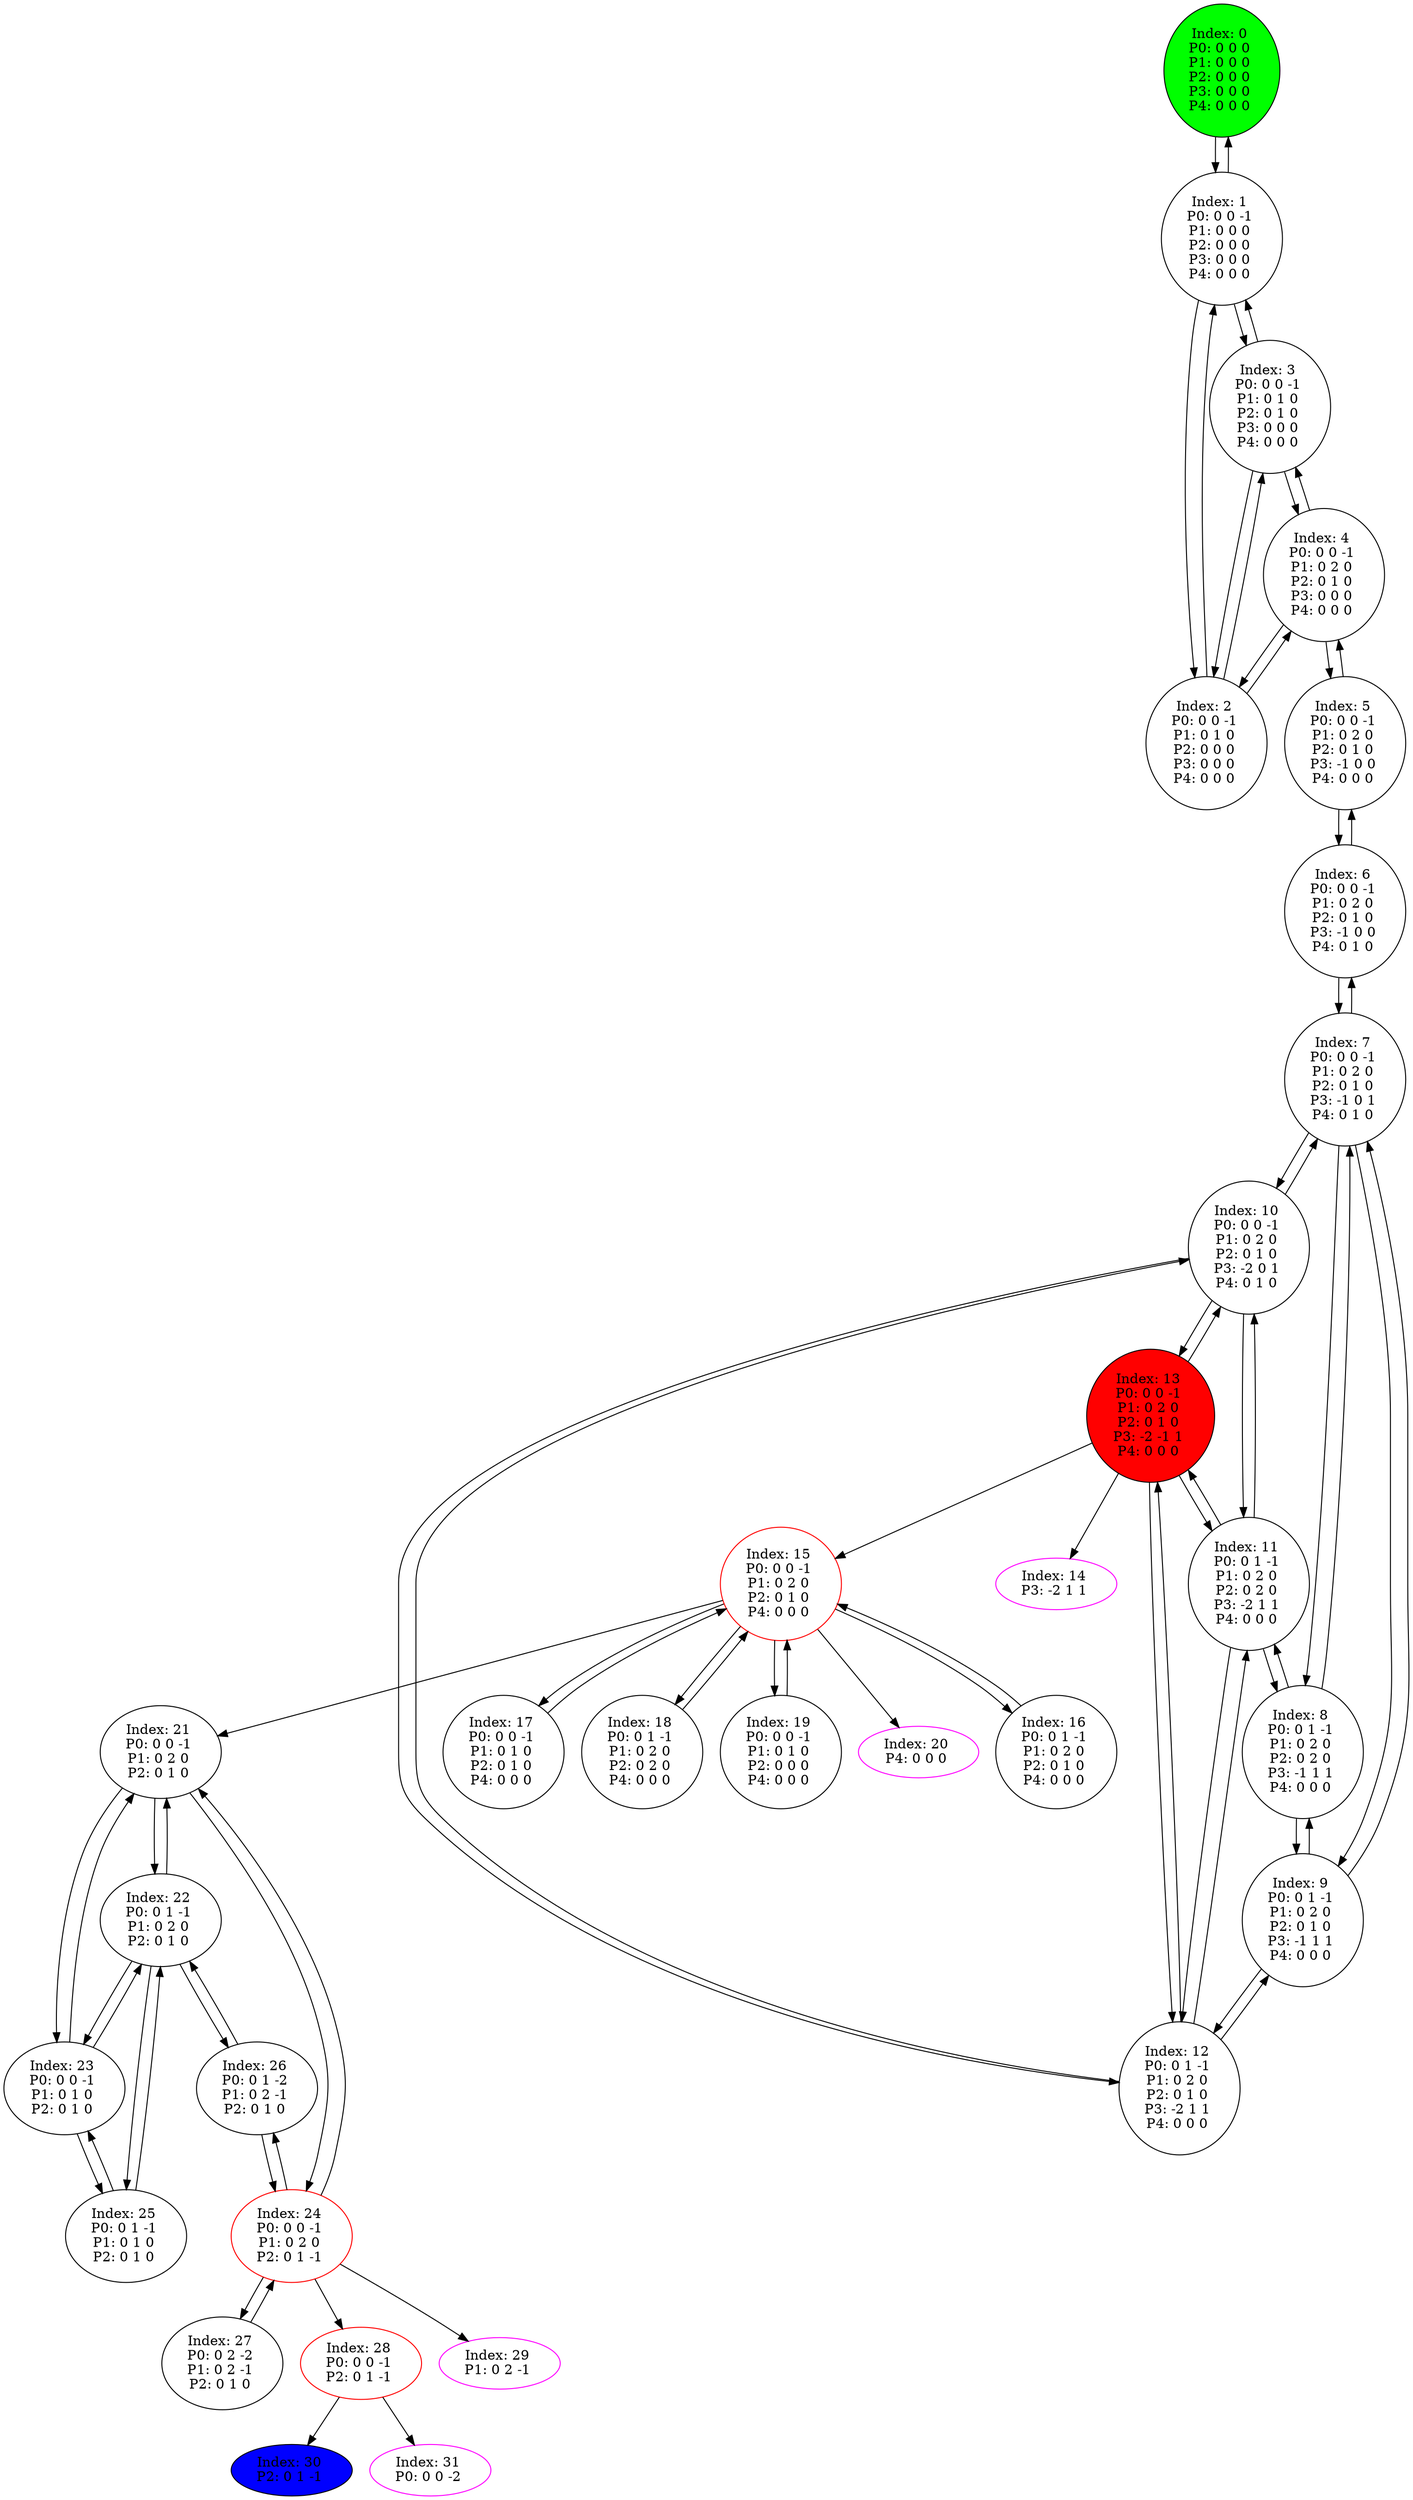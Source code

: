 digraph G {
color = "black"
0[label = "Index: 0 
P0: 0 0 0 
P1: 0 0 0 
P2: 0 0 0 
P3: 0 0 0 
P4: 0 0 0 
", style="filled", fillcolor = "green"]
1[label = "Index: 1 
P0: 0 0 -1 
P1: 0 0 0 
P2: 0 0 0 
P3: 0 0 0 
P4: 0 0 0 
"]
2[label = "Index: 2 
P0: 0 0 -1 
P1: 0 1 0 
P2: 0 0 0 
P3: 0 0 0 
P4: 0 0 0 
"]
3[label = "Index: 3 
P0: 0 0 -1 
P1: 0 1 0 
P2: 0 1 0 
P3: 0 0 0 
P4: 0 0 0 
"]
4[label = "Index: 4 
P0: 0 0 -1 
P1: 0 2 0 
P2: 0 1 0 
P3: 0 0 0 
P4: 0 0 0 
"]
5[label = "Index: 5 
P0: 0 0 -1 
P1: 0 2 0 
P2: 0 1 0 
P3: -1 0 0 
P4: 0 0 0 
"]
6[label = "Index: 6 
P0: 0 0 -1 
P1: 0 2 0 
P2: 0 1 0 
P3: -1 0 0 
P4: 0 1 0 
"]
7[label = "Index: 7 
P0: 0 0 -1 
P1: 0 2 0 
P2: 0 1 0 
P3: -1 0 1 
P4: 0 1 0 
"]
8[label = "Index: 8 
P0: 0 1 -1 
P1: 0 2 0 
P2: 0 2 0 
P3: -1 1 1 
P4: 0 0 0 
"]
9[label = "Index: 9 
P0: 0 1 -1 
P1: 0 2 0 
P2: 0 1 0 
P3: -1 1 1 
P4: 0 0 0 
"]
10[label = "Index: 10 
P0: 0 0 -1 
P1: 0 2 0 
P2: 0 1 0 
P3: -2 0 1 
P4: 0 1 0 
"]
11[label = "Index: 11 
P0: 0 1 -1 
P1: 0 2 0 
P2: 0 2 0 
P3: -2 1 1 
P4: 0 0 0 
"]
12[label = "Index: 12 
P0: 0 1 -1 
P1: 0 2 0 
P2: 0 1 0 
P3: -2 1 1 
P4: 0 0 0 
"]
13[label = "Index: 13 
P0: 0 0 -1 
P1: 0 2 0 
P2: 0 1 0 
P3: -2 -1 1 
P4: 0 0 0 
", style="filled", fillcolor = "red"]
14[label = "Index: 14 
P3: -2 1 1 
", color = "fuchsia"]
15[label = "Index: 15 
P0: 0 0 -1 
P1: 0 2 0 
P2: 0 1 0 
P4: 0 0 0 
", color = "red"]
16[label = "Index: 16 
P0: 0 1 -1 
P1: 0 2 0 
P2: 0 1 0 
P4: 0 0 0 
"]
17[label = "Index: 17 
P0: 0 0 -1 
P1: 0 1 0 
P2: 0 1 0 
P4: 0 0 0 
"]
18[label = "Index: 18 
P0: 0 1 -1 
P1: 0 2 0 
P2: 0 2 0 
P4: 0 0 0 
"]
19[label = "Index: 19 
P0: 0 0 -1 
P1: 0 1 0 
P2: 0 0 0 
P4: 0 0 0 
"]
20[label = "Index: 20 
P4: 0 0 0 
", color = "fuchsia"]
21[label = "Index: 21 
P0: 0 0 -1 
P1: 0 2 0 
P2: 0 1 0 
"]
22[label = "Index: 22 
P0: 0 1 -1 
P1: 0 2 0 
P2: 0 1 0 
"]
23[label = "Index: 23 
P0: 0 0 -1 
P1: 0 1 0 
P2: 0 1 0 
"]
24[label = "Index: 24 
P0: 0 0 -1 
P1: 0 2 0 
P2: 0 1 -1 
", color = "red"]
25[label = "Index: 25 
P0: 0 1 -1 
P1: 0 1 0 
P2: 0 1 0 
"]
26[label = "Index: 26 
P0: 0 1 -2 
P1: 0 2 -1 
P2: 0 1 0 
"]
27[label = "Index: 27 
P0: 0 2 -2 
P1: 0 2 -1 
P2: 0 1 0 
"]
28[label = "Index: 28 
P0: 0 0 -1 
P2: 0 1 -1 
", color = "red"]
29[label = "Index: 29 
P1: 0 2 -1 
", color = "fuchsia"]
30[label = "Index: 30 
P2: 0 1 -1 
", style="filled", fillcolor = "blue"]
31[label = "Index: 31 
P0: 0 0 -2 
", color = "fuchsia"]
0 -> 1

1 -> 0
1 -> 2
1 -> 3

2 -> 1
2 -> 3
2 -> 4

3 -> 1
3 -> 2
3 -> 4

4 -> 2
4 -> 3
4 -> 5

5 -> 4
5 -> 6

6 -> 5
6 -> 7

7 -> 6
7 -> 8
7 -> 9
7 -> 10

8 -> 7
8 -> 9
8 -> 11

9 -> 7
9 -> 8
9 -> 12

10 -> 7
10 -> 11
10 -> 12
10 -> 13

11 -> 8
11 -> 10
11 -> 12
11 -> 13

12 -> 9
12 -> 10
12 -> 11
12 -> 13

13 -> 10
13 -> 11
13 -> 12
13 -> 15
13 -> 14

15 -> 16
15 -> 17
15 -> 18
15 -> 19
15 -> 20
15 -> 21

16 -> 15

17 -> 15

18 -> 15

19 -> 15

21 -> 22
21 -> 23
21 -> 24

22 -> 21
22 -> 25
22 -> 23
22 -> 26

23 -> 21
23 -> 22
23 -> 25

24 -> 21
24 -> 26
24 -> 27
24 -> 28
24 -> 29

25 -> 22
25 -> 23

26 -> 22
26 -> 24

27 -> 24

28 -> 30
28 -> 31

}
